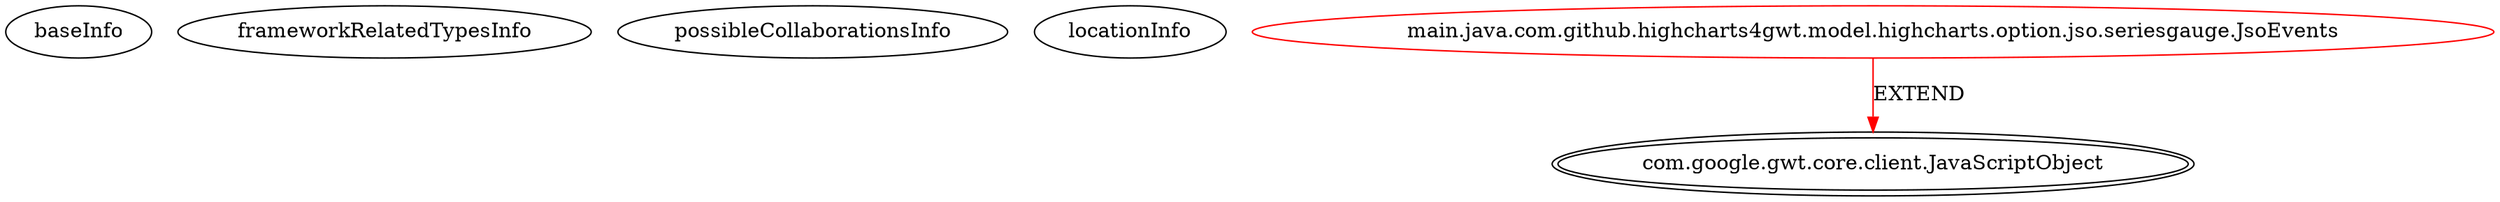 digraph {
baseInfo[graphId=2525,category="extension_graph",isAnonymous=false,possibleRelation=false]
frameworkRelatedTypesInfo[0="com.google.gwt.core.client.JavaScriptObject"]
possibleCollaborationsInfo[]
locationInfo[projectName="highcharts4gwt-highcharts",filePath="/highcharts4gwt-highcharts/highchart-wrapper-master/src/main/java/com/github/highcharts4gwt/model/highcharts/option/jso/seriesgauge/JsoEvents.java",contextSignature="JsoEvents",graphId="2525"]
0[label="main.java.com.github.highcharts4gwt.model.highcharts.option.jso.seriesgauge.JsoEvents",vertexType="ROOT_CLIENT_CLASS_DECLARATION",isFrameworkType=false,color=red]
1[label="com.google.gwt.core.client.JavaScriptObject",vertexType="FRAMEWORK_CLASS_TYPE",isFrameworkType=true,peripheries=2]
0->1[label="EXTEND",color=red]
}
